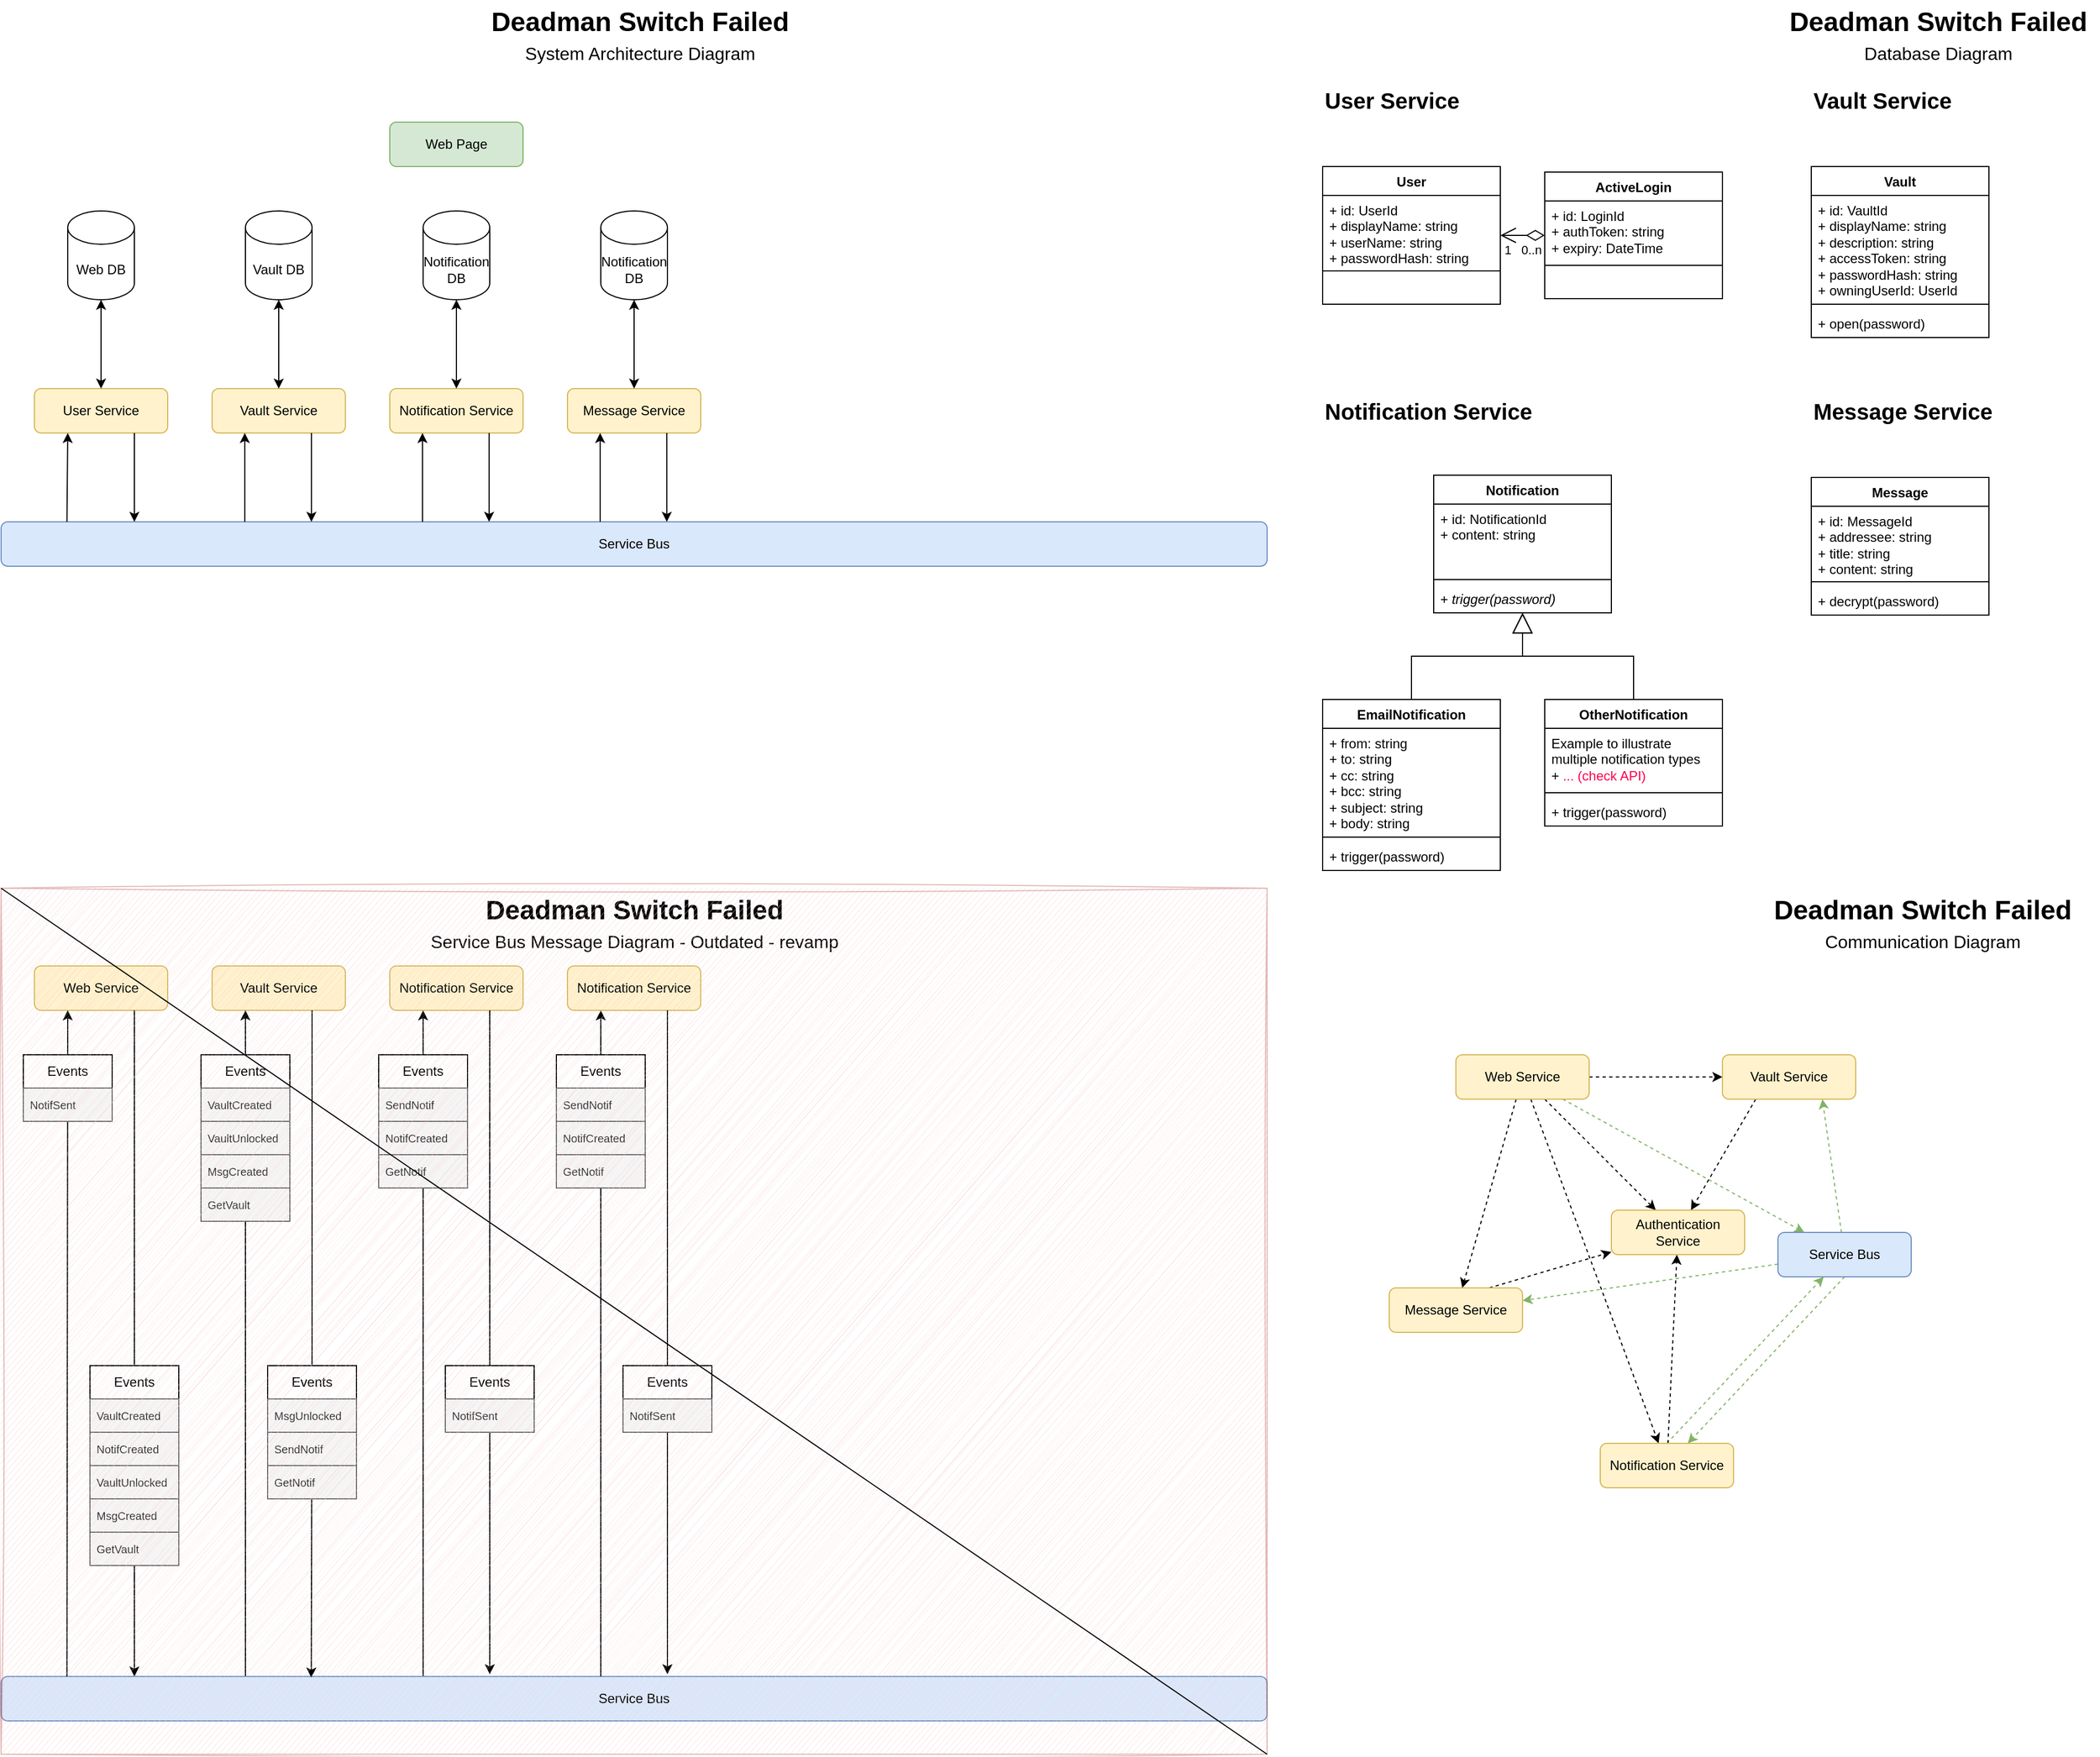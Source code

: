 <mxfile version="22.0.2" type="device">
  <diagram name="Page-1" id="2YGdl-X15_tePABY36Fy">
    <mxGraphModel dx="1728" dy="1003" grid="1" gridSize="10" guides="1" tooltips="1" connect="1" arrows="1" fold="1" page="1" pageScale="1" pageWidth="1160" pageHeight="800" math="1" shadow="0">
      <root>
        <mxCell id="0" />
        <mxCell id="1" parent="0" />
        <mxCell id="ui8sLW4CjAqMK8sw_6YP-1" value="User Service" style="rounded=1;whiteSpace=wrap;html=1;fillColor=#fff2cc;strokeColor=#d6b656;" parent="1" vertex="1">
          <mxGeometry x="40" y="360" width="120" height="40" as="geometry" />
        </mxCell>
        <mxCell id="ui8sLW4CjAqMK8sw_6YP-2" value="Vault Service" style="rounded=1;whiteSpace=wrap;html=1;fillColor=#fff2cc;strokeColor=#d6b656;" parent="1" vertex="1">
          <mxGeometry x="200" y="360" width="120" height="40" as="geometry" />
        </mxCell>
        <mxCell id="ui8sLW4CjAqMK8sw_6YP-3" value="Notification Service" style="rounded=1;whiteSpace=wrap;html=1;fillColor=#fff2cc;strokeColor=#d6b656;" parent="1" vertex="1">
          <mxGeometry x="360" y="360" width="120" height="40" as="geometry" />
        </mxCell>
        <mxCell id="ui8sLW4CjAqMK8sw_6YP-4" value="Service Bus" style="rounded=1;whiteSpace=wrap;html=1;fillColor=#dae8fc;strokeColor=#6c8ebf;" parent="1" vertex="1">
          <mxGeometry x="10" y="480" width="1140" height="40" as="geometry" />
        </mxCell>
        <mxCell id="ui8sLW4CjAqMK8sw_6YP-5" value="Web DB" style="shape=cylinder3;whiteSpace=wrap;html=1;boundedLbl=1;backgroundOutline=1;size=15;" parent="1" vertex="1">
          <mxGeometry x="70" y="200" width="60" height="80" as="geometry" />
        </mxCell>
        <mxCell id="ui8sLW4CjAqMK8sw_6YP-7" value="Vault DB" style="shape=cylinder3;whiteSpace=wrap;html=1;boundedLbl=1;backgroundOutline=1;size=15;" parent="1" vertex="1">
          <mxGeometry x="230" y="200" width="60" height="80" as="geometry" />
        </mxCell>
        <mxCell id="ui8sLW4CjAqMK8sw_6YP-8" value="Notification DB" style="shape=cylinder3;whiteSpace=wrap;html=1;boundedLbl=1;backgroundOutline=1;size=15;" parent="1" vertex="1">
          <mxGeometry x="390" y="200" width="60" height="80" as="geometry" />
        </mxCell>
        <mxCell id="ui8sLW4CjAqMK8sw_6YP-9" value="Deadman Switch Failed" style="text;html=1;align=center;verticalAlign=middle;resizable=0;points=[];autosize=1;strokeColor=none;fillColor=none;rounded=0;shadow=0;glass=0;fontSize=24;fontStyle=1" parent="1" vertex="1">
          <mxGeometry x="440" y="10" width="290" height="40" as="geometry" />
        </mxCell>
        <mxCell id="ui8sLW4CjAqMK8sw_6YP-10" value="&lt;span style=&quot;font-weight: normal;&quot;&gt;&lt;font style=&quot;font-size: 16px;&quot;&gt;System Architecture Diagram&lt;/font&gt;&lt;/span&gt;" style="text;html=1;align=center;verticalAlign=middle;resizable=0;points=[];autosize=1;strokeColor=none;fillColor=none;rounded=0;shadow=0;glass=0;fontSize=24;fontStyle=1" parent="1" vertex="1">
          <mxGeometry x="470" y="36" width="230" height="40" as="geometry" />
        </mxCell>
        <mxCell id="ui8sLW4CjAqMK8sw_6YP-13" value="" style="endArrow=classic;startArrow=classic;html=1;rounded=0;" parent="1" source="ui8sLW4CjAqMK8sw_6YP-1" target="ui8sLW4CjAqMK8sw_6YP-5" edge="1">
          <mxGeometry width="50" height="50" relative="1" as="geometry">
            <mxPoint x="70" y="340" as="sourcePoint" />
            <mxPoint x="120" y="290" as="targetPoint" />
          </mxGeometry>
        </mxCell>
        <mxCell id="ui8sLW4CjAqMK8sw_6YP-14" value="" style="endArrow=classic;startArrow=classic;html=1;rounded=0;" parent="1" source="ui8sLW4CjAqMK8sw_6YP-2" target="ui8sLW4CjAqMK8sw_6YP-7" edge="1">
          <mxGeometry width="50" height="50" relative="1" as="geometry">
            <mxPoint x="110" y="370" as="sourcePoint" />
            <mxPoint x="110" y="290" as="targetPoint" />
          </mxGeometry>
        </mxCell>
        <mxCell id="ui8sLW4CjAqMK8sw_6YP-15" value="" style="endArrow=classic;startArrow=classic;html=1;rounded=0;labelBorderColor=#FFFFFF;" parent="1" source="ui8sLW4CjAqMK8sw_6YP-3" target="ui8sLW4CjAqMK8sw_6YP-8" edge="1">
          <mxGeometry width="50" height="50" relative="1" as="geometry">
            <mxPoint x="120" y="380" as="sourcePoint" />
            <mxPoint x="120" y="300" as="targetPoint" />
          </mxGeometry>
        </mxCell>
        <mxCell id="ui8sLW4CjAqMK8sw_6YP-18" value="" style="endArrow=classic;html=1;rounded=0;entryX=0.25;entryY=1;entryDx=0;entryDy=0;exitX=0.052;exitY=0;exitDx=0;exitDy=0;exitPerimeter=0;" parent="1" source="ui8sLW4CjAqMK8sw_6YP-4" target="ui8sLW4CjAqMK8sw_6YP-1" edge="1">
          <mxGeometry width="50" height="50" relative="1" as="geometry">
            <mxPoint x="-20" y="450" as="sourcePoint" />
            <mxPoint x="30" y="400" as="targetPoint" />
          </mxGeometry>
        </mxCell>
        <mxCell id="ui8sLW4CjAqMK8sw_6YP-19" value="" style="endArrow=classic;html=1;rounded=0;exitX=0.75;exitY=1;exitDx=0;exitDy=0;" parent="1" source="ui8sLW4CjAqMK8sw_6YP-1" edge="1">
          <mxGeometry width="50" height="50" relative="1" as="geometry">
            <mxPoint x="80" y="490" as="sourcePoint" />
            <mxPoint x="130" y="480" as="targetPoint" />
          </mxGeometry>
        </mxCell>
        <mxCell id="ui8sLW4CjAqMK8sw_6YP-20" value="" style="endArrow=classic;html=1;rounded=0;entryX=0.25;entryY=1;entryDx=0;entryDy=0;exitX=0.072;exitY=0;exitDx=0;exitDy=0;exitPerimeter=0;" parent="1" edge="1">
          <mxGeometry width="50" height="50" relative="1" as="geometry">
            <mxPoint x="229.43" y="480" as="sourcePoint" />
            <mxPoint x="229.43" y="400" as="targetPoint" />
          </mxGeometry>
        </mxCell>
        <mxCell id="ui8sLW4CjAqMK8sw_6YP-21" value="" style="endArrow=classic;html=1;rounded=0;exitX=0.75;exitY=1;exitDx=0;exitDy=0;" parent="1" edge="1">
          <mxGeometry width="50" height="50" relative="1" as="geometry">
            <mxPoint x="289.43" y="400" as="sourcePoint" />
            <mxPoint x="289.43" y="480" as="targetPoint" />
          </mxGeometry>
        </mxCell>
        <mxCell id="ui8sLW4CjAqMK8sw_6YP-22" value="" style="endArrow=classic;html=1;rounded=0;entryX=0.25;entryY=1;entryDx=0;entryDy=0;exitX=0.072;exitY=0;exitDx=0;exitDy=0;exitPerimeter=0;" parent="1" edge="1">
          <mxGeometry width="50" height="50" relative="1" as="geometry">
            <mxPoint x="389.43" y="480" as="sourcePoint" />
            <mxPoint x="389.43" y="400" as="targetPoint" />
          </mxGeometry>
        </mxCell>
        <mxCell id="ui8sLW4CjAqMK8sw_6YP-23" value="" style="endArrow=classic;html=1;rounded=0;exitX=0.75;exitY=1;exitDx=0;exitDy=0;" parent="1" edge="1">
          <mxGeometry width="50" height="50" relative="1" as="geometry">
            <mxPoint x="449.43" y="400" as="sourcePoint" />
            <mxPoint x="449.43" y="480" as="targetPoint" />
          </mxGeometry>
        </mxCell>
        <mxCell id="ui8sLW4CjAqMK8sw_6YP-26" value="Deadman Switch Failed" style="text;html=1;align=center;verticalAlign=middle;resizable=0;points=[];autosize=1;strokeColor=none;fillColor=none;rounded=0;shadow=0;glass=0;fontSize=24;fontStyle=1" parent="1" vertex="1">
          <mxGeometry x="1609" y="10" width="290" height="40" as="geometry" />
        </mxCell>
        <mxCell id="ui8sLW4CjAqMK8sw_6YP-27" value="&lt;span style=&quot;font-weight: normal;&quot;&gt;&lt;font style=&quot;font-size: 16px;&quot;&gt;Database Diagram&lt;/font&gt;&lt;/span&gt;" style="text;html=1;align=center;verticalAlign=middle;resizable=0;points=[];autosize=1;strokeColor=none;fillColor=none;rounded=0;shadow=0;glass=0;fontSize=24;fontStyle=1" parent="1" vertex="1">
          <mxGeometry x="1674" y="36" width="160" height="40" as="geometry" />
        </mxCell>
        <mxCell id="Cj7RUKxoyTummyb_r4Sp-1" value="Web Page" style="rounded=1;whiteSpace=wrap;html=1;fillColor=#d5e8d4;strokeColor=#82b366;" parent="1" vertex="1">
          <mxGeometry x="360" y="120" width="120" height="40" as="geometry" />
        </mxCell>
        <mxCell id="Cj7RUKxoyTummyb_r4Sp-10" value="User Service" style="text;html=1;align=left;verticalAlign=middle;resizable=0;points=[];autosize=1;strokeColor=none;fillColor=none;rounded=0;shadow=0;glass=0;fontSize=20;fontStyle=1" parent="1" vertex="1">
          <mxGeometry x="1200" y="80" width="140" height="40" as="geometry" />
        </mxCell>
        <mxCell id="Cj7RUKxoyTummyb_r4Sp-11" value="User" style="swimlane;fontStyle=1;align=center;verticalAlign=top;childLayout=stackLayout;horizontal=1;startSize=26;horizontalStack=0;resizeParent=1;resizeParentMax=0;resizeLast=0;collapsible=1;marginBottom=0;whiteSpace=wrap;html=1;" parent="1" vertex="1">
          <mxGeometry x="1200" y="160" width="160" height="124" as="geometry" />
        </mxCell>
        <mxCell id="Cj7RUKxoyTummyb_r4Sp-12" value="+ id: UserId&lt;br&gt;+ displayName: string&lt;br&gt;+ userName: string&lt;br&gt;+ passwordHash: string" style="text;strokeColor=none;fillColor=none;align=left;verticalAlign=top;spacingLeft=4;spacingRight=4;overflow=hidden;rotatable=0;points=[[0,0.5],[1,0.5]];portConstraint=eastwest;whiteSpace=wrap;html=1;" parent="Cj7RUKxoyTummyb_r4Sp-11" vertex="1">
          <mxGeometry y="26" width="160" height="64" as="geometry" />
        </mxCell>
        <mxCell id="Cj7RUKxoyTummyb_r4Sp-13" value="" style="line;strokeWidth=1;fillColor=none;align=left;verticalAlign=middle;spacingTop=-1;spacingLeft=3;spacingRight=3;rotatable=0;labelPosition=right;points=[];portConstraint=eastwest;strokeColor=inherit;" parent="Cj7RUKxoyTummyb_r4Sp-11" vertex="1">
          <mxGeometry y="90" width="160" height="8" as="geometry" />
        </mxCell>
        <mxCell id="Cj7RUKxoyTummyb_r4Sp-14" value="&amp;nbsp;" style="text;strokeColor=none;fillColor=none;align=left;verticalAlign=top;spacingLeft=4;spacingRight=4;overflow=hidden;rotatable=0;points=[[0,0.5],[1,0.5]];portConstraint=eastwest;whiteSpace=wrap;html=1;" parent="Cj7RUKxoyTummyb_r4Sp-11" vertex="1">
          <mxGeometry y="98" width="160" height="26" as="geometry" />
        </mxCell>
        <mxCell id="TEZOHbHOSB_OMv-VC6Ly-8" value="Deadman Switch Failed" style="text;html=1;align=center;verticalAlign=middle;resizable=0;points=[];autosize=1;strokeColor=none;fillColor=none;rounded=0;shadow=0;glass=0;fontSize=24;fontStyle=1" parent="1" vertex="1">
          <mxGeometry x="435" y="810" width="290" height="40" as="geometry" />
        </mxCell>
        <mxCell id="TEZOHbHOSB_OMv-VC6Ly-9" value="&lt;span style=&quot;font-weight: normal;&quot;&gt;&lt;font style=&quot;font-size: 16px;&quot;&gt;Service Bus Message Diagram - Outdated - revamp&lt;br&gt;&lt;/font&gt;&lt;/span&gt;" style="text;html=1;align=center;verticalAlign=middle;resizable=0;points=[];autosize=1;strokeColor=none;fillColor=none;rounded=0;shadow=0;glass=0;fontSize=24;fontStyle=1" parent="1" vertex="1">
          <mxGeometry x="385" y="836" width="390" height="40" as="geometry" />
        </mxCell>
        <mxCell id="TEZOHbHOSB_OMv-VC6Ly-33" value="Web Service" style="rounded=1;whiteSpace=wrap;html=1;fillColor=#fff2cc;strokeColor=#d6b656;" parent="1" vertex="1">
          <mxGeometry x="40" y="880" width="120" height="40" as="geometry" />
        </mxCell>
        <mxCell id="TEZOHbHOSB_OMv-VC6Ly-34" value="Vault Service" style="rounded=1;whiteSpace=wrap;html=1;fillColor=#fff2cc;strokeColor=#d6b656;" parent="1" vertex="1">
          <mxGeometry x="200" y="880" width="120" height="40" as="geometry" />
        </mxCell>
        <mxCell id="TEZOHbHOSB_OMv-VC6Ly-35" value="Notification Service" style="rounded=1;whiteSpace=wrap;html=1;fillColor=#fff2cc;strokeColor=#d6b656;" parent="1" vertex="1">
          <mxGeometry x="360" y="880" width="120" height="40" as="geometry" />
        </mxCell>
        <mxCell id="TEZOHbHOSB_OMv-VC6Ly-44" style="edgeStyle=orthogonalEdgeStyle;rounded=0;orthogonalLoop=1;jettySize=auto;html=1;entryX=0.25;entryY=1;entryDx=0;entryDy=0;" parent="1" source="TEZOHbHOSB_OMv-VC6Ly-36" target="TEZOHbHOSB_OMv-VC6Ly-34" edge="1">
          <mxGeometry relative="1" as="geometry">
            <Array as="points">
              <mxPoint x="230" y="1410" />
              <mxPoint x="230" y="1410" />
            </Array>
          </mxGeometry>
        </mxCell>
        <mxCell id="TEZOHbHOSB_OMv-VC6Ly-45" style="edgeStyle=orthogonalEdgeStyle;rounded=0;orthogonalLoop=1;jettySize=auto;html=1;entryX=0.25;entryY=1;entryDx=0;entryDy=0;" parent="1" source="TEZOHbHOSB_OMv-VC6Ly-36" target="TEZOHbHOSB_OMv-VC6Ly-35" edge="1">
          <mxGeometry relative="1" as="geometry">
            <Array as="points">
              <mxPoint x="390" y="1380" />
              <mxPoint x="390" y="1380" />
            </Array>
          </mxGeometry>
        </mxCell>
        <mxCell id="TEZOHbHOSB_OMv-VC6Ly-36" value="Service Bus" style="rounded=1;whiteSpace=wrap;html=1;fillColor=#dae8fc;strokeColor=#6c8ebf;" parent="1" vertex="1">
          <mxGeometry x="10" y="1520" width="1140" height="40" as="geometry" />
        </mxCell>
        <mxCell id="TEZOHbHOSB_OMv-VC6Ly-37" value="" style="endArrow=classic;html=1;rounded=0;entryX=0.25;entryY=1;entryDx=0;entryDy=0;exitX=0.052;exitY=0;exitDx=0;exitDy=0;exitPerimeter=0;" parent="1" source="TEZOHbHOSB_OMv-VC6Ly-36" target="TEZOHbHOSB_OMv-VC6Ly-33" edge="1">
          <mxGeometry width="50" height="50" relative="1" as="geometry">
            <mxPoint x="-20" y="1490" as="sourcePoint" />
            <mxPoint x="30" y="1440" as="targetPoint" />
          </mxGeometry>
        </mxCell>
        <mxCell id="TEZOHbHOSB_OMv-VC6Ly-38" value="" style="endArrow=classic;html=1;rounded=0;exitX=0.75;exitY=1;exitDx=0;exitDy=0;" parent="1" source="TEZOHbHOSB_OMv-VC6Ly-33" edge="1">
          <mxGeometry width="50" height="50" relative="1" as="geometry">
            <mxPoint x="80" y="1530" as="sourcePoint" />
            <mxPoint x="130" y="1520" as="targetPoint" />
          </mxGeometry>
        </mxCell>
        <mxCell id="TEZOHbHOSB_OMv-VC6Ly-43" style="edgeStyle=orthogonalEdgeStyle;rounded=0;orthogonalLoop=1;jettySize=auto;html=1;exitX=0.75;exitY=1;exitDx=0;exitDy=0;entryX=0.245;entryY=0.025;entryDx=0;entryDy=0;entryPerimeter=0;" parent="1" source="TEZOHbHOSB_OMv-VC6Ly-34" target="TEZOHbHOSB_OMv-VC6Ly-36" edge="1">
          <mxGeometry relative="1" as="geometry" />
        </mxCell>
        <mxCell id="TEZOHbHOSB_OMv-VC6Ly-46" style="edgeStyle=orthogonalEdgeStyle;rounded=0;orthogonalLoop=1;jettySize=auto;html=1;exitX=0.75;exitY=1;exitDx=0;exitDy=0;entryX=0.386;entryY=-0.05;entryDx=0;entryDy=0;entryPerimeter=0;" parent="1" source="TEZOHbHOSB_OMv-VC6Ly-35" target="TEZOHbHOSB_OMv-VC6Ly-36" edge="1">
          <mxGeometry relative="1" as="geometry" />
        </mxCell>
        <mxCell id="TEZOHbHOSB_OMv-VC6Ly-47" value="Events" style="swimlane;fontStyle=0;childLayout=stackLayout;horizontal=1;startSize=30;horizontalStack=0;resizeParent=1;resizeParentMax=0;resizeLast=0;collapsible=1;marginBottom=0;whiteSpace=wrap;html=1;fillColor=#FFFFFF;" parent="1" vertex="1">
          <mxGeometry x="30" y="960" width="80" height="60" as="geometry" />
        </mxCell>
        <mxCell id="TEZOHbHOSB_OMv-VC6Ly-48" value="NotifSent" style="text;strokeColor=#666666;fillColor=#f5f5f5;align=left;verticalAlign=middle;spacingLeft=4;spacingRight=4;overflow=hidden;points=[[0,0.5],[1,0.5]];portConstraint=eastwest;rotatable=0;whiteSpace=wrap;html=1;fontColor=#333333;fontSize=10;" parent="TEZOHbHOSB_OMv-VC6Ly-47" vertex="1">
          <mxGeometry y="30" width="80" height="30" as="geometry" />
        </mxCell>
        <mxCell id="TEZOHbHOSB_OMv-VC6Ly-55" value="Events" style="swimlane;fontStyle=0;childLayout=stackLayout;horizontal=1;startSize=30;horizontalStack=0;resizeParent=1;resizeParentMax=0;resizeLast=0;collapsible=1;marginBottom=0;whiteSpace=wrap;html=1;fillColor=#FFFFFF;" parent="1" vertex="1">
          <mxGeometry x="90" y="1240" width="80" height="180" as="geometry" />
        </mxCell>
        <mxCell id="TEZOHbHOSB_OMv-VC6Ly-56" value="VaultCreated" style="text;strokeColor=#666666;fillColor=#f5f5f5;align=left;verticalAlign=middle;spacingLeft=4;spacingRight=4;overflow=hidden;points=[[0,0.5],[1,0.5]];portConstraint=eastwest;rotatable=0;whiteSpace=wrap;html=1;fontColor=#333333;fontSize=10;" parent="TEZOHbHOSB_OMv-VC6Ly-55" vertex="1">
          <mxGeometry y="30" width="80" height="30" as="geometry" />
        </mxCell>
        <mxCell id="TEZOHbHOSB_OMv-VC6Ly-57" value="NotifCreated" style="text;strokeColor=#666666;fillColor=#f5f5f5;align=left;verticalAlign=middle;spacingLeft=4;spacingRight=4;overflow=hidden;points=[[0,0.5],[1,0.5]];portConstraint=eastwest;rotatable=0;whiteSpace=wrap;html=1;fontColor=#333333;fontSize=10;" parent="TEZOHbHOSB_OMv-VC6Ly-55" vertex="1">
          <mxGeometry y="60" width="80" height="30" as="geometry" />
        </mxCell>
        <mxCell id="TEZOHbHOSB_OMv-VC6Ly-58" value="VaultUnlocked" style="text;strokeColor=#666666;fillColor=#f5f5f5;align=left;verticalAlign=middle;spacingLeft=4;spacingRight=4;overflow=hidden;points=[[0,0.5],[1,0.5]];portConstraint=eastwest;rotatable=0;whiteSpace=wrap;html=1;fontColor=#333333;fontSize=10;" parent="TEZOHbHOSB_OMv-VC6Ly-55" vertex="1">
          <mxGeometry y="90" width="80" height="30" as="geometry" />
        </mxCell>
        <mxCell id="TEZOHbHOSB_OMv-VC6Ly-60" value="MsgCreated" style="text;strokeColor=#666666;fillColor=#f5f5f5;align=left;verticalAlign=middle;spacingLeft=4;spacingRight=4;overflow=hidden;points=[[0,0.5],[1,0.5]];portConstraint=eastwest;rotatable=0;whiteSpace=wrap;html=1;fontColor=#333333;fontSize=10;" parent="TEZOHbHOSB_OMv-VC6Ly-55" vertex="1">
          <mxGeometry y="120" width="80" height="30" as="geometry" />
        </mxCell>
        <mxCell id="TEZOHbHOSB_OMv-VC6Ly-78" value="GetVault" style="text;strokeColor=#666666;fillColor=#f5f5f5;align=left;verticalAlign=middle;spacingLeft=4;spacingRight=4;overflow=hidden;points=[[0,0.5],[1,0.5]];portConstraint=eastwest;rotatable=0;whiteSpace=wrap;html=1;fontColor=#333333;fontSize=10;" parent="TEZOHbHOSB_OMv-VC6Ly-55" vertex="1">
          <mxGeometry y="150" width="80" height="30" as="geometry" />
        </mxCell>
        <mxCell id="TEZOHbHOSB_OMv-VC6Ly-61" value="Events" style="swimlane;fontStyle=0;childLayout=stackLayout;horizontal=1;startSize=30;horizontalStack=0;resizeParent=1;resizeParentMax=0;resizeLast=0;collapsible=1;marginBottom=0;whiteSpace=wrap;html=1;fillColor=#FFFFFF;" parent="1" vertex="1">
          <mxGeometry x="190" y="960" width="80" height="150" as="geometry" />
        </mxCell>
        <mxCell id="TEZOHbHOSB_OMv-VC6Ly-62" value="VaultCreated" style="text;strokeColor=#666666;fillColor=#f5f5f5;align=left;verticalAlign=middle;spacingLeft=4;spacingRight=4;overflow=hidden;points=[[0,0.5],[1,0.5]];portConstraint=eastwest;rotatable=0;whiteSpace=wrap;html=1;fontColor=#333333;fontSize=10;" parent="TEZOHbHOSB_OMv-VC6Ly-61" vertex="1">
          <mxGeometry y="30" width="80" height="30" as="geometry" />
        </mxCell>
        <mxCell id="TEZOHbHOSB_OMv-VC6Ly-68" value="VaultUnlocked" style="text;strokeColor=#666666;fillColor=#f5f5f5;align=left;verticalAlign=middle;spacingLeft=4;spacingRight=4;overflow=hidden;points=[[0,0.5],[1,0.5]];portConstraint=eastwest;rotatable=0;whiteSpace=wrap;html=1;fontColor=#333333;fontSize=10;" parent="TEZOHbHOSB_OMv-VC6Ly-61" vertex="1">
          <mxGeometry y="60" width="80" height="30" as="geometry" />
        </mxCell>
        <mxCell id="TEZOHbHOSB_OMv-VC6Ly-69" value="MsgCreated" style="text;strokeColor=#666666;fillColor=#f5f5f5;align=left;verticalAlign=middle;spacingLeft=4;spacingRight=4;overflow=hidden;points=[[0,0.5],[1,0.5]];portConstraint=eastwest;rotatable=0;whiteSpace=wrap;html=1;fontColor=#333333;fontSize=10;" parent="TEZOHbHOSB_OMv-VC6Ly-61" vertex="1">
          <mxGeometry y="90" width="80" height="30" as="geometry" />
        </mxCell>
        <mxCell id="TEZOHbHOSB_OMv-VC6Ly-79" value="GetVault" style="text;strokeColor=#666666;fillColor=#f5f5f5;align=left;verticalAlign=middle;spacingLeft=4;spacingRight=4;overflow=hidden;points=[[0,0.5],[1,0.5]];portConstraint=eastwest;rotatable=0;whiteSpace=wrap;html=1;fontColor=#333333;fontSize=10;" parent="TEZOHbHOSB_OMv-VC6Ly-61" vertex="1">
          <mxGeometry y="120" width="80" height="30" as="geometry" />
        </mxCell>
        <mxCell id="TEZOHbHOSB_OMv-VC6Ly-63" value="Events" style="swimlane;fontStyle=0;childLayout=stackLayout;horizontal=1;startSize=30;horizontalStack=0;resizeParent=1;resizeParentMax=0;resizeLast=0;collapsible=1;marginBottom=0;whiteSpace=wrap;html=1;fillColor=#FFFFFF;" parent="1" vertex="1">
          <mxGeometry x="250" y="1240" width="80" height="120" as="geometry" />
        </mxCell>
        <mxCell id="TEZOHbHOSB_OMv-VC6Ly-67" value="MsgUnlocked" style="text;strokeColor=#666666;fillColor=#f5f5f5;align=left;verticalAlign=middle;spacingLeft=4;spacingRight=4;overflow=hidden;points=[[0,0.5],[1,0.5]];portConstraint=eastwest;rotatable=0;whiteSpace=wrap;html=1;fontColor=#333333;fontSize=10;" parent="TEZOHbHOSB_OMv-VC6Ly-63" vertex="1">
          <mxGeometry y="30" width="80" height="30" as="geometry" />
        </mxCell>
        <mxCell id="TEZOHbHOSB_OMv-VC6Ly-70" value="SendNotif" style="text;strokeColor=#666666;fillColor=#f5f5f5;align=left;verticalAlign=middle;spacingLeft=4;spacingRight=4;overflow=hidden;points=[[0,0.5],[1,0.5]];portConstraint=eastwest;rotatable=0;whiteSpace=wrap;html=1;fontColor=#333333;fontSize=10;" parent="TEZOHbHOSB_OMv-VC6Ly-63" vertex="1">
          <mxGeometry y="60" width="80" height="30" as="geometry" />
        </mxCell>
        <mxCell id="TEZOHbHOSB_OMv-VC6Ly-80" value="GetNotif" style="text;strokeColor=#666666;fillColor=#f5f5f5;align=left;verticalAlign=middle;spacingLeft=4;spacingRight=4;overflow=hidden;points=[[0,0.5],[1,0.5]];portConstraint=eastwest;rotatable=0;whiteSpace=wrap;html=1;fontColor=#333333;fontSize=10;" parent="TEZOHbHOSB_OMv-VC6Ly-63" vertex="1">
          <mxGeometry y="90" width="80" height="30" as="geometry" />
        </mxCell>
        <mxCell id="TEZOHbHOSB_OMv-VC6Ly-71" value="Events" style="swimlane;fontStyle=0;childLayout=stackLayout;horizontal=1;startSize=30;horizontalStack=0;resizeParent=1;resizeParentMax=0;resizeLast=0;collapsible=1;marginBottom=0;whiteSpace=wrap;html=1;fillColor=#FFFFFF;" parent="1" vertex="1">
          <mxGeometry x="350" y="960" width="80" height="120" as="geometry" />
        </mxCell>
        <mxCell id="TEZOHbHOSB_OMv-VC6Ly-72" value="SendNotif" style="text;strokeColor=#666666;fillColor=#f5f5f5;align=left;verticalAlign=middle;spacingLeft=4;spacingRight=4;overflow=hidden;points=[[0,0.5],[1,0.5]];portConstraint=eastwest;rotatable=0;whiteSpace=wrap;html=1;fontColor=#333333;fontSize=10;" parent="TEZOHbHOSB_OMv-VC6Ly-71" vertex="1">
          <mxGeometry y="30" width="80" height="30" as="geometry" />
        </mxCell>
        <mxCell id="TEZOHbHOSB_OMv-VC6Ly-74" value="NotifCreated" style="text;strokeColor=#666666;fillColor=#f5f5f5;align=left;verticalAlign=middle;spacingLeft=4;spacingRight=4;overflow=hidden;points=[[0,0.5],[1,0.5]];portConstraint=eastwest;rotatable=0;whiteSpace=wrap;html=1;fontColor=#333333;fontSize=10;" parent="TEZOHbHOSB_OMv-VC6Ly-71" vertex="1">
          <mxGeometry y="60" width="80" height="30" as="geometry" />
        </mxCell>
        <mxCell id="TEZOHbHOSB_OMv-VC6Ly-81" value="GetNotif" style="text;strokeColor=#666666;fillColor=#f5f5f5;align=left;verticalAlign=middle;spacingLeft=4;spacingRight=4;overflow=hidden;points=[[0,0.5],[1,0.5]];portConstraint=eastwest;rotatable=0;whiteSpace=wrap;html=1;fontColor=#333333;fontSize=10;" parent="TEZOHbHOSB_OMv-VC6Ly-71" vertex="1">
          <mxGeometry y="90" width="80" height="30" as="geometry" />
        </mxCell>
        <mxCell id="TEZOHbHOSB_OMv-VC6Ly-75" value="Events" style="swimlane;fontStyle=0;childLayout=stackLayout;horizontal=1;startSize=30;horizontalStack=0;resizeParent=1;resizeParentMax=0;resizeLast=0;collapsible=1;marginBottom=0;whiteSpace=wrap;html=1;fillColor=#FFFFFF;" parent="1" vertex="1">
          <mxGeometry x="410" y="1240" width="80" height="60" as="geometry" />
        </mxCell>
        <mxCell id="TEZOHbHOSB_OMv-VC6Ly-76" value="NotifSent" style="text;strokeColor=#666666;fillColor=#f5f5f5;align=left;verticalAlign=middle;spacingLeft=4;spacingRight=4;overflow=hidden;points=[[0,0.5],[1,0.5]];portConstraint=eastwest;rotatable=0;whiteSpace=wrap;html=1;fontColor=#333333;fontSize=10;" parent="TEZOHbHOSB_OMv-VC6Ly-75" vertex="1">
          <mxGeometry y="30" width="80" height="30" as="geometry" />
        </mxCell>
        <mxCell id="TEZOHbHOSB_OMv-VC6Ly-82" value="ActiveLogin" style="swimlane;fontStyle=1;align=center;verticalAlign=top;childLayout=stackLayout;horizontal=1;startSize=26;horizontalStack=0;resizeParent=1;resizeParentMax=0;resizeLast=0;collapsible=1;marginBottom=0;whiteSpace=wrap;html=1;" parent="1" vertex="1">
          <mxGeometry x="1400" y="165" width="160" height="114" as="geometry" />
        </mxCell>
        <mxCell id="TEZOHbHOSB_OMv-VC6Ly-83" value="+ id: LoginId&lt;br&gt;+ authToken: string&lt;br&gt;+ expiry: DateTime" style="text;strokeColor=none;fillColor=none;align=left;verticalAlign=top;spacingLeft=4;spacingRight=4;overflow=hidden;rotatable=0;points=[[0,0.5],[1,0.5]];portConstraint=eastwest;whiteSpace=wrap;html=1;" parent="TEZOHbHOSB_OMv-VC6Ly-82" vertex="1">
          <mxGeometry y="26" width="160" height="54" as="geometry" />
        </mxCell>
        <mxCell id="TEZOHbHOSB_OMv-VC6Ly-84" value="" style="line;strokeWidth=1;fillColor=none;align=left;verticalAlign=middle;spacingTop=-1;spacingLeft=3;spacingRight=3;rotatable=0;labelPosition=right;points=[];portConstraint=eastwest;strokeColor=inherit;" parent="TEZOHbHOSB_OMv-VC6Ly-82" vertex="1">
          <mxGeometry y="80" width="160" height="8" as="geometry" />
        </mxCell>
        <mxCell id="TEZOHbHOSB_OMv-VC6Ly-85" value="&amp;nbsp;" style="text;strokeColor=none;fillColor=none;align=left;verticalAlign=top;spacingLeft=4;spacingRight=4;overflow=hidden;rotatable=0;points=[[0,0.5],[1,0.5]];portConstraint=eastwest;whiteSpace=wrap;html=1;" parent="TEZOHbHOSB_OMv-VC6Ly-82" vertex="1">
          <mxGeometry y="88" width="160" height="26" as="geometry" />
        </mxCell>
        <mxCell id="J-m82WhB2n0BHHzkugot-9" value="" style="endArrow=open;html=1;endSize=12;startArrow=diamondThin;startSize=14;startFill=0;edgeStyle=orthogonalEdgeStyle;rounded=0;" parent="1" source="TEZOHbHOSB_OMv-VC6Ly-82" target="Cj7RUKxoyTummyb_r4Sp-11" edge="1">
          <mxGeometry relative="1" as="geometry">
            <mxPoint x="1260" y="350" as="sourcePoint" />
            <mxPoint x="1420" y="350" as="targetPoint" />
          </mxGeometry>
        </mxCell>
        <mxCell id="J-m82WhB2n0BHHzkugot-10" value="0..n" style="edgeLabel;resizable=0;html=1;align=left;verticalAlign=top;" parent="J-m82WhB2n0BHHzkugot-9" connectable="0" vertex="1">
          <mxGeometry x="-1" relative="1" as="geometry">
            <mxPoint x="-23" as="offset" />
          </mxGeometry>
        </mxCell>
        <mxCell id="J-m82WhB2n0BHHzkugot-11" value="1" style="edgeLabel;resizable=0;html=1;align=right;verticalAlign=top;" parent="J-m82WhB2n0BHHzkugot-9" connectable="0" vertex="1">
          <mxGeometry x="1" relative="1" as="geometry">
            <mxPoint x="10" as="offset" />
          </mxGeometry>
        </mxCell>
        <mxCell id="J-m82WhB2n0BHHzkugot-24" value="Vault Service" style="text;html=1;align=left;verticalAlign=middle;resizable=0;points=[];autosize=1;strokeColor=none;fillColor=none;rounded=0;shadow=0;glass=0;fontSize=20;fontStyle=1" parent="1" vertex="1">
          <mxGeometry x="1640" y="80" width="150" height="40" as="geometry" />
        </mxCell>
        <mxCell id="J-m82WhB2n0BHHzkugot-25" value="Vault" style="swimlane;fontStyle=1;align=center;verticalAlign=top;childLayout=stackLayout;horizontal=1;startSize=26;horizontalStack=0;resizeParent=1;resizeParentMax=0;resizeLast=0;collapsible=1;marginBottom=0;whiteSpace=wrap;html=1;" parent="1" vertex="1">
          <mxGeometry x="1640" y="160" width="160" height="154" as="geometry" />
        </mxCell>
        <mxCell id="J-m82WhB2n0BHHzkugot-26" value="+ id: VaultId&lt;br&gt;+ displayName: string&lt;br&gt;+ description: string&lt;br&gt;+ accessToken: string&lt;br&gt;+ passwordHash: string&lt;br&gt;+ owningUserId: UserId" style="text;strokeColor=none;fillColor=none;align=left;verticalAlign=top;spacingLeft=4;spacingRight=4;overflow=hidden;rotatable=0;points=[[0,0.5],[1,0.5]];portConstraint=eastwest;whiteSpace=wrap;html=1;" parent="J-m82WhB2n0BHHzkugot-25" vertex="1">
          <mxGeometry y="26" width="160" height="94" as="geometry" />
        </mxCell>
        <mxCell id="J-m82WhB2n0BHHzkugot-27" value="" style="line;strokeWidth=1;fillColor=none;align=left;verticalAlign=middle;spacingTop=-1;spacingLeft=3;spacingRight=3;rotatable=0;labelPosition=right;points=[];portConstraint=eastwest;strokeColor=inherit;" parent="J-m82WhB2n0BHHzkugot-25" vertex="1">
          <mxGeometry y="120" width="160" height="8" as="geometry" />
        </mxCell>
        <mxCell id="J-m82WhB2n0BHHzkugot-28" value="+ open(password)" style="text;strokeColor=none;fillColor=none;align=left;verticalAlign=top;spacingLeft=4;spacingRight=4;overflow=hidden;rotatable=0;points=[[0,0.5],[1,0.5]];portConstraint=eastwest;whiteSpace=wrap;html=1;" parent="J-m82WhB2n0BHHzkugot-25" vertex="1">
          <mxGeometry y="128" width="160" height="26" as="geometry" />
        </mxCell>
        <mxCell id="J-m82WhB2n0BHHzkugot-48" value="Notification Service" style="text;html=1;align=left;verticalAlign=middle;resizable=0;points=[];autosize=1;strokeColor=none;fillColor=none;rounded=0;shadow=0;glass=0;fontSize=20;fontStyle=1" parent="1" vertex="1">
          <mxGeometry x="1200" y="360" width="210" height="40" as="geometry" />
        </mxCell>
        <mxCell id="J-m82WhB2n0BHHzkugot-49" value="Notification" style="swimlane;fontStyle=1;align=center;verticalAlign=top;childLayout=stackLayout;horizontal=1;startSize=26;horizontalStack=0;resizeParent=1;resizeParentMax=0;resizeLast=0;collapsible=1;marginBottom=0;whiteSpace=wrap;html=1;" parent="1" vertex="1">
          <mxGeometry x="1300" y="438" width="160" height="124" as="geometry" />
        </mxCell>
        <mxCell id="J-m82WhB2n0BHHzkugot-50" value="+ id: NotificationId&lt;br&gt;+ content: string" style="text;strokeColor=none;fillColor=none;align=left;verticalAlign=top;spacingLeft=4;spacingRight=4;overflow=hidden;rotatable=0;points=[[0,0.5],[1,0.5]];portConstraint=eastwest;whiteSpace=wrap;html=1;" parent="J-m82WhB2n0BHHzkugot-49" vertex="1">
          <mxGeometry y="26" width="160" height="64" as="geometry" />
        </mxCell>
        <mxCell id="J-m82WhB2n0BHHzkugot-51" value="" style="line;strokeWidth=1;fillColor=none;align=left;verticalAlign=middle;spacingTop=-1;spacingLeft=3;spacingRight=3;rotatable=0;labelPosition=right;points=[];portConstraint=eastwest;strokeColor=inherit;" parent="J-m82WhB2n0BHHzkugot-49" vertex="1">
          <mxGeometry y="90" width="160" height="8" as="geometry" />
        </mxCell>
        <mxCell id="J-m82WhB2n0BHHzkugot-52" value="+ &lt;i&gt;trigger(password)&lt;/i&gt;" style="text;strokeColor=none;fillColor=none;align=left;verticalAlign=top;spacingLeft=4;spacingRight=4;overflow=hidden;rotatable=0;points=[[0,0.5],[1,0.5]];portConstraint=eastwest;whiteSpace=wrap;html=1;" parent="J-m82WhB2n0BHHzkugot-49" vertex="1">
          <mxGeometry y="98" width="160" height="26" as="geometry" />
        </mxCell>
        <mxCell id="J-m82WhB2n0BHHzkugot-53" value="EmailNotification" style="swimlane;fontStyle=1;align=center;verticalAlign=top;childLayout=stackLayout;horizontal=1;startSize=26;horizontalStack=0;resizeParent=1;resizeParentMax=0;resizeLast=0;collapsible=1;marginBottom=0;whiteSpace=wrap;html=1;" parent="1" vertex="1">
          <mxGeometry x="1200" y="640" width="160" height="154" as="geometry" />
        </mxCell>
        <mxCell id="J-m82WhB2n0BHHzkugot-54" value="+ from: string&lt;br&gt;+ to: string&lt;br&gt;+ cc: string&lt;br&gt;+ bcc: string&lt;br&gt;+ subject: string&lt;br&gt;+ body: string" style="text;strokeColor=none;fillColor=none;align=left;verticalAlign=top;spacingLeft=4;spacingRight=4;overflow=hidden;rotatable=0;points=[[0,0.5],[1,0.5]];portConstraint=eastwest;whiteSpace=wrap;html=1;" parent="J-m82WhB2n0BHHzkugot-53" vertex="1">
          <mxGeometry y="26" width="160" height="94" as="geometry" />
        </mxCell>
        <mxCell id="J-m82WhB2n0BHHzkugot-55" value="" style="line;strokeWidth=1;fillColor=none;align=left;verticalAlign=middle;spacingTop=-1;spacingLeft=3;spacingRight=3;rotatable=0;labelPosition=right;points=[];portConstraint=eastwest;strokeColor=inherit;" parent="J-m82WhB2n0BHHzkugot-53" vertex="1">
          <mxGeometry y="120" width="160" height="8" as="geometry" />
        </mxCell>
        <mxCell id="J-m82WhB2n0BHHzkugot-56" value="+ trigger(password)" style="text;strokeColor=none;fillColor=none;align=left;verticalAlign=top;spacingLeft=4;spacingRight=4;overflow=hidden;rotatable=0;points=[[0,0.5],[1,0.5]];portConstraint=eastwest;whiteSpace=wrap;html=1;" parent="J-m82WhB2n0BHHzkugot-53" vertex="1">
          <mxGeometry y="128" width="160" height="26" as="geometry" />
        </mxCell>
        <mxCell id="0NSvSiKZl9066EMI3w9B-1" value="" style="endArrow=block;endSize=16;endFill=0;html=1;rounded=0;edgeStyle=orthogonalEdgeStyle;" parent="1" source="J-m82WhB2n0BHHzkugot-53" target="J-m82WhB2n0BHHzkugot-49" edge="1">
          <mxGeometry width="160" relative="1" as="geometry">
            <mxPoint x="1310" y="610" as="sourcePoint" />
            <mxPoint x="1470" y="610" as="targetPoint" />
          </mxGeometry>
        </mxCell>
        <mxCell id="0NSvSiKZl9066EMI3w9B-2" value="OtherNotification" style="swimlane;fontStyle=1;align=center;verticalAlign=top;childLayout=stackLayout;horizontal=1;startSize=26;horizontalStack=0;resizeParent=1;resizeParentMax=0;resizeLast=0;collapsible=1;marginBottom=0;whiteSpace=wrap;html=1;" parent="1" vertex="1">
          <mxGeometry x="1400" y="640" width="160" height="114" as="geometry" />
        </mxCell>
        <mxCell id="0NSvSiKZl9066EMI3w9B-3" value="Example to illustrate multiple notification types&lt;br&gt;+ &lt;font color=&quot;#ff0050&quot;&gt;... (check API)&lt;/font&gt;" style="text;strokeColor=none;fillColor=none;align=left;verticalAlign=top;spacingLeft=4;spacingRight=4;overflow=hidden;rotatable=0;points=[[0,0.5],[1,0.5]];portConstraint=eastwest;whiteSpace=wrap;html=1;" parent="0NSvSiKZl9066EMI3w9B-2" vertex="1">
          <mxGeometry y="26" width="160" height="54" as="geometry" />
        </mxCell>
        <mxCell id="0NSvSiKZl9066EMI3w9B-4" value="" style="line;strokeWidth=1;fillColor=none;align=left;verticalAlign=middle;spacingTop=-1;spacingLeft=3;spacingRight=3;rotatable=0;labelPosition=right;points=[];portConstraint=eastwest;strokeColor=inherit;" parent="0NSvSiKZl9066EMI3w9B-2" vertex="1">
          <mxGeometry y="80" width="160" height="8" as="geometry" />
        </mxCell>
        <mxCell id="0NSvSiKZl9066EMI3w9B-5" value="+ trigger(password)" style="text;strokeColor=none;fillColor=none;align=left;verticalAlign=top;spacingLeft=4;spacingRight=4;overflow=hidden;rotatable=0;points=[[0,0.5],[1,0.5]];portConstraint=eastwest;whiteSpace=wrap;html=1;" parent="0NSvSiKZl9066EMI3w9B-2" vertex="1">
          <mxGeometry y="88" width="160" height="26" as="geometry" />
        </mxCell>
        <mxCell id="0NSvSiKZl9066EMI3w9B-6" value="" style="endArrow=block;endSize=16;endFill=0;html=1;rounded=0;edgeStyle=orthogonalEdgeStyle;" parent="1" source="0NSvSiKZl9066EMI3w9B-2" target="J-m82WhB2n0BHHzkugot-49" edge="1">
          <mxGeometry width="160" relative="1" as="geometry">
            <mxPoint x="1270" y="650" as="sourcePoint" />
            <mxPoint x="1390" y="572" as="targetPoint" />
          </mxGeometry>
        </mxCell>
        <mxCell id="vQ2-8YrHYZbSzlKzXcPj-1" value="Deadman Switch Failed" style="text;html=1;align=center;verticalAlign=middle;resizable=0;points=[];autosize=1;strokeColor=none;fillColor=none;rounded=0;shadow=0;glass=0;fontSize=24;fontStyle=1" vertex="1" parent="1">
          <mxGeometry x="1595" y="810" width="290" height="40" as="geometry" />
        </mxCell>
        <mxCell id="vQ2-8YrHYZbSzlKzXcPj-2" value="&lt;span style=&quot;font-weight: normal;&quot;&gt;&lt;font style=&quot;font-size: 16px;&quot;&gt;Communication Diagram&lt;br&gt;&lt;/font&gt;&lt;/span&gt;" style="text;html=1;align=center;verticalAlign=middle;resizable=0;points=[];autosize=1;strokeColor=none;fillColor=none;rounded=0;shadow=0;glass=0;fontSize=24;fontStyle=1" vertex="1" parent="1">
          <mxGeometry x="1640" y="836" width="200" height="40" as="geometry" />
        </mxCell>
        <mxCell id="vQ2-8YrHYZbSzlKzXcPj-38" style="edgeStyle=none;shape=connector;rounded=0;orthogonalLoop=1;jettySize=auto;html=1;dashed=1;labelBackgroundColor=default;strokeColor=default;align=center;verticalAlign=middle;fontFamily=Helvetica;fontSize=11;fontColor=default;endArrow=classic;" edge="1" parent="1" source="vQ2-8YrHYZbSzlKzXcPj-3" target="vQ2-8YrHYZbSzlKzXcPj-4">
          <mxGeometry relative="1" as="geometry" />
        </mxCell>
        <mxCell id="vQ2-8YrHYZbSzlKzXcPj-39" style="edgeStyle=none;shape=connector;rounded=0;orthogonalLoop=1;jettySize=auto;html=1;dashed=1;labelBackgroundColor=default;strokeColor=default;align=center;verticalAlign=middle;fontFamily=Helvetica;fontSize=11;fontColor=default;endArrow=classic;" edge="1" parent="1" source="vQ2-8YrHYZbSzlKzXcPj-3" target="vQ2-8YrHYZbSzlKzXcPj-36">
          <mxGeometry relative="1" as="geometry" />
        </mxCell>
        <mxCell id="vQ2-8YrHYZbSzlKzXcPj-40" style="edgeStyle=none;shape=connector;rounded=0;orthogonalLoop=1;jettySize=auto;html=1;dashed=1;labelBackgroundColor=default;strokeColor=default;align=center;verticalAlign=middle;fontFamily=Helvetica;fontSize=11;fontColor=default;endArrow=classic;" edge="1" parent="1" source="vQ2-8YrHYZbSzlKzXcPj-3" target="vQ2-8YrHYZbSzlKzXcPj-5">
          <mxGeometry relative="1" as="geometry" />
        </mxCell>
        <mxCell id="vQ2-8YrHYZbSzlKzXcPj-42" style="edgeStyle=none;shape=connector;rounded=0;orthogonalLoop=1;jettySize=auto;html=1;dashed=1;labelBackgroundColor=default;strokeColor=#82b366;align=center;verticalAlign=middle;fontFamily=Helvetica;fontSize=11;fontColor=default;endArrow=classic;fillColor=#d5e8d4;" edge="1" parent="1" source="vQ2-8YrHYZbSzlKzXcPj-3" target="vQ2-8YrHYZbSzlKzXcPj-8">
          <mxGeometry relative="1" as="geometry" />
        </mxCell>
        <mxCell id="vQ2-8YrHYZbSzlKzXcPj-43" style="edgeStyle=none;shape=connector;rounded=0;orthogonalLoop=1;jettySize=auto;html=1;dashed=1;labelBackgroundColor=default;strokeColor=default;align=center;verticalAlign=middle;fontFamily=Helvetica;fontSize=11;fontColor=default;endArrow=classic;" edge="1" parent="1" source="vQ2-8YrHYZbSzlKzXcPj-3" target="vQ2-8YrHYZbSzlKzXcPj-41">
          <mxGeometry relative="1" as="geometry" />
        </mxCell>
        <mxCell id="vQ2-8YrHYZbSzlKzXcPj-3" value="Web Service" style="rounded=1;whiteSpace=wrap;html=1;fillColor=#fff2cc;strokeColor=#d6b656;" vertex="1" parent="1">
          <mxGeometry x="1320" y="960" width="120" height="40" as="geometry" />
        </mxCell>
        <mxCell id="vQ2-8YrHYZbSzlKzXcPj-49" style="edgeStyle=none;shape=connector;rounded=0;orthogonalLoop=1;jettySize=auto;html=1;exitX=0.25;exitY=1;exitDx=0;exitDy=0;dashed=1;labelBackgroundColor=default;strokeColor=default;align=center;verticalAlign=middle;fontFamily=Helvetica;fontSize=11;fontColor=default;endArrow=classic;" edge="1" parent="1" source="vQ2-8YrHYZbSzlKzXcPj-4" target="vQ2-8YrHYZbSzlKzXcPj-41">
          <mxGeometry relative="1" as="geometry" />
        </mxCell>
        <mxCell id="vQ2-8YrHYZbSzlKzXcPj-4" value="Vault Service" style="rounded=1;whiteSpace=wrap;html=1;fillColor=#fff2cc;strokeColor=#d6b656;" vertex="1" parent="1">
          <mxGeometry x="1560" y="960" width="120" height="40" as="geometry" />
        </mxCell>
        <mxCell id="vQ2-8YrHYZbSzlKzXcPj-51" style="edgeStyle=none;shape=connector;rounded=0;orthogonalLoop=1;jettySize=auto;html=1;exitX=0.5;exitY=0;exitDx=0;exitDy=0;dashed=1;labelBackgroundColor=default;strokeColor=#82b366;align=center;verticalAlign=middle;fontFamily=Helvetica;fontSize=11;fontColor=default;endArrow=classic;fillColor=#d5e8d4;" edge="1" parent="1" source="vQ2-8YrHYZbSzlKzXcPj-5" target="vQ2-8YrHYZbSzlKzXcPj-8">
          <mxGeometry relative="1" as="geometry" />
        </mxCell>
        <mxCell id="vQ2-8YrHYZbSzlKzXcPj-53" style="edgeStyle=none;shape=connector;rounded=0;orthogonalLoop=1;jettySize=auto;html=1;dashed=1;labelBackgroundColor=default;strokeColor=default;align=center;verticalAlign=middle;fontFamily=Helvetica;fontSize=11;fontColor=default;endArrow=classic;" edge="1" parent="1" source="vQ2-8YrHYZbSzlKzXcPj-5" target="vQ2-8YrHYZbSzlKzXcPj-41">
          <mxGeometry relative="1" as="geometry" />
        </mxCell>
        <mxCell id="vQ2-8YrHYZbSzlKzXcPj-5" value="Notification Service" style="rounded=1;whiteSpace=wrap;html=1;fillColor=#fff2cc;strokeColor=#d6b656;" vertex="1" parent="1">
          <mxGeometry x="1450" y="1310" width="120" height="40" as="geometry" />
        </mxCell>
        <mxCell id="vQ2-8YrHYZbSzlKzXcPj-44" style="edgeStyle=none;shape=connector;rounded=0;orthogonalLoop=1;jettySize=auto;html=1;dashed=1;labelBackgroundColor=default;strokeColor=#82b366;align=center;verticalAlign=middle;fontFamily=Helvetica;fontSize=11;fontColor=default;endArrow=classic;fillColor=#d5e8d4;entryX=0.75;entryY=1;entryDx=0;entryDy=0;" edge="1" parent="1" source="vQ2-8YrHYZbSzlKzXcPj-8" target="vQ2-8YrHYZbSzlKzXcPj-4">
          <mxGeometry relative="1" as="geometry" />
        </mxCell>
        <mxCell id="vQ2-8YrHYZbSzlKzXcPj-46" style="edgeStyle=none;shape=connector;rounded=0;orthogonalLoop=1;jettySize=auto;html=1;dashed=1;labelBackgroundColor=default;strokeColor=#82b366;align=center;verticalAlign=middle;fontFamily=Helvetica;fontSize=11;fontColor=default;endArrow=classic;fillColor=#d5e8d4;" edge="1" parent="1" source="vQ2-8YrHYZbSzlKzXcPj-8" target="vQ2-8YrHYZbSzlKzXcPj-36">
          <mxGeometry relative="1" as="geometry" />
        </mxCell>
        <mxCell id="vQ2-8YrHYZbSzlKzXcPj-50" style="edgeStyle=none;shape=connector;rounded=0;orthogonalLoop=1;jettySize=auto;html=1;exitX=0.5;exitY=1;exitDx=0;exitDy=0;dashed=1;labelBackgroundColor=default;strokeColor=#82b366;align=center;verticalAlign=middle;fontFamily=Helvetica;fontSize=11;fontColor=default;endArrow=classic;fillColor=#d5e8d4;" edge="1" parent="1" source="vQ2-8YrHYZbSzlKzXcPj-8" target="vQ2-8YrHYZbSzlKzXcPj-5">
          <mxGeometry relative="1" as="geometry" />
        </mxCell>
        <mxCell id="vQ2-8YrHYZbSzlKzXcPj-8" value="Service Bus" style="rounded=1;whiteSpace=wrap;html=1;fillColor=#dae8fc;strokeColor=#6c8ebf;" vertex="1" parent="1">
          <mxGeometry x="1610" y="1120" width="120" height="40" as="geometry" />
        </mxCell>
        <mxCell id="vQ2-8YrHYZbSzlKzXcPj-52" style="edgeStyle=none;shape=connector;rounded=0;orthogonalLoop=1;jettySize=auto;html=1;exitX=0.75;exitY=0;exitDx=0;exitDy=0;dashed=1;labelBackgroundColor=default;strokeColor=default;align=center;verticalAlign=middle;fontFamily=Helvetica;fontSize=11;fontColor=default;endArrow=classic;" edge="1" parent="1" source="vQ2-8YrHYZbSzlKzXcPj-36" target="vQ2-8YrHYZbSzlKzXcPj-41">
          <mxGeometry relative="1" as="geometry" />
        </mxCell>
        <mxCell id="vQ2-8YrHYZbSzlKzXcPj-36" value="Message Service" style="rounded=1;whiteSpace=wrap;html=1;fillColor=#fff2cc;strokeColor=#d6b656;" vertex="1" parent="1">
          <mxGeometry x="1260" y="1170" width="120" height="40" as="geometry" />
        </mxCell>
        <mxCell id="vQ2-8YrHYZbSzlKzXcPj-41" value="Authentication Service" style="rounded=1;whiteSpace=wrap;html=1;fillColor=#fff2cc;strokeColor=#d6b656;" vertex="1" parent="1">
          <mxGeometry x="1460" y="1100" width="120" height="40" as="geometry" />
        </mxCell>
        <mxCell id="vQ2-8YrHYZbSzlKzXcPj-54" value="Message Service" style="text;html=1;align=left;verticalAlign=middle;resizable=0;points=[];autosize=1;strokeColor=none;fillColor=none;rounded=0;shadow=0;glass=0;fontSize=20;fontStyle=1" vertex="1" parent="1">
          <mxGeometry x="1640" y="360" width="180" height="40" as="geometry" />
        </mxCell>
        <mxCell id="vQ2-8YrHYZbSzlKzXcPj-55" value="Message" style="swimlane;fontStyle=1;align=center;verticalAlign=top;childLayout=stackLayout;horizontal=1;startSize=26;horizontalStack=0;resizeParent=1;resizeParentMax=0;resizeLast=0;collapsible=1;marginBottom=0;whiteSpace=wrap;html=1;" vertex="1" parent="1">
          <mxGeometry x="1640" y="440" width="160" height="124" as="geometry" />
        </mxCell>
        <mxCell id="vQ2-8YrHYZbSzlKzXcPj-56" value="+ id: MessageId&lt;br&gt;+ addressee: string&lt;br&gt;+ title: string&lt;br&gt;+ content: string&lt;br&gt;" style="text;strokeColor=none;fillColor=none;align=left;verticalAlign=top;spacingLeft=4;spacingRight=4;overflow=hidden;rotatable=0;points=[[0,0.5],[1,0.5]];portConstraint=eastwest;whiteSpace=wrap;html=1;" vertex="1" parent="vQ2-8YrHYZbSzlKzXcPj-55">
          <mxGeometry y="26" width="160" height="64" as="geometry" />
        </mxCell>
        <mxCell id="vQ2-8YrHYZbSzlKzXcPj-57" value="" style="line;strokeWidth=1;fillColor=none;align=left;verticalAlign=middle;spacingTop=-1;spacingLeft=3;spacingRight=3;rotatable=0;labelPosition=right;points=[];portConstraint=eastwest;strokeColor=inherit;" vertex="1" parent="vQ2-8YrHYZbSzlKzXcPj-55">
          <mxGeometry y="90" width="160" height="8" as="geometry" />
        </mxCell>
        <mxCell id="vQ2-8YrHYZbSzlKzXcPj-58" value="+ decrypt(password)" style="text;strokeColor=none;fillColor=none;align=left;verticalAlign=top;spacingLeft=4;spacingRight=4;overflow=hidden;rotatable=0;points=[[0,0.5],[1,0.5]];portConstraint=eastwest;whiteSpace=wrap;html=1;" vertex="1" parent="vQ2-8YrHYZbSzlKzXcPj-55">
          <mxGeometry y="98" width="160" height="26" as="geometry" />
        </mxCell>
        <mxCell id="vQ2-8YrHYZbSzlKzXcPj-69" value="Message Service" style="rounded=1;whiteSpace=wrap;html=1;fillColor=#fff2cc;strokeColor=#d6b656;" vertex="1" parent="1">
          <mxGeometry x="520" y="360" width="120" height="40" as="geometry" />
        </mxCell>
        <mxCell id="vQ2-8YrHYZbSzlKzXcPj-70" value="Notification DB" style="shape=cylinder3;whiteSpace=wrap;html=1;boundedLbl=1;backgroundOutline=1;size=15;" vertex="1" parent="1">
          <mxGeometry x="550" y="200" width="60" height="80" as="geometry" />
        </mxCell>
        <mxCell id="vQ2-8YrHYZbSzlKzXcPj-71" value="" style="endArrow=classic;startArrow=classic;html=1;rounded=0;labelBorderColor=#FFFFFF;" edge="1" source="vQ2-8YrHYZbSzlKzXcPj-69" target="vQ2-8YrHYZbSzlKzXcPj-70" parent="1">
          <mxGeometry width="50" height="50" relative="1" as="geometry">
            <mxPoint x="280" y="380" as="sourcePoint" />
            <mxPoint x="280" y="300" as="targetPoint" />
          </mxGeometry>
        </mxCell>
        <mxCell id="vQ2-8YrHYZbSzlKzXcPj-72" value="" style="endArrow=classic;html=1;rounded=0;entryX=0.25;entryY=1;entryDx=0;entryDy=0;exitX=0.072;exitY=0;exitDx=0;exitDy=0;exitPerimeter=0;" edge="1" parent="1">
          <mxGeometry width="50" height="50" relative="1" as="geometry">
            <mxPoint x="549.43" y="480" as="sourcePoint" />
            <mxPoint x="549.43" y="400" as="targetPoint" />
          </mxGeometry>
        </mxCell>
        <mxCell id="vQ2-8YrHYZbSzlKzXcPj-73" value="" style="endArrow=classic;html=1;rounded=0;exitX=0.75;exitY=1;exitDx=0;exitDy=0;" edge="1" parent="1">
          <mxGeometry width="50" height="50" relative="1" as="geometry">
            <mxPoint x="609.43" y="400" as="sourcePoint" />
            <mxPoint x="609.43" y="480" as="targetPoint" />
          </mxGeometry>
        </mxCell>
        <mxCell id="vQ2-8YrHYZbSzlKzXcPj-74" value="Notification Service" style="rounded=1;whiteSpace=wrap;html=1;fillColor=#fff2cc;strokeColor=#d6b656;" vertex="1" parent="1">
          <mxGeometry x="520" y="880" width="120" height="40" as="geometry" />
        </mxCell>
        <mxCell id="vQ2-8YrHYZbSzlKzXcPj-75" style="edgeStyle=orthogonalEdgeStyle;rounded=0;orthogonalLoop=1;jettySize=auto;html=1;entryX=0.25;entryY=1;entryDx=0;entryDy=0;" edge="1" target="vQ2-8YrHYZbSzlKzXcPj-74" parent="1">
          <mxGeometry relative="1" as="geometry">
            <Array as="points">
              <mxPoint x="550" y="1380" />
              <mxPoint x="550" y="1380" />
            </Array>
            <mxPoint x="550" y="1520" as="sourcePoint" />
          </mxGeometry>
        </mxCell>
        <mxCell id="vQ2-8YrHYZbSzlKzXcPj-76" style="edgeStyle=orthogonalEdgeStyle;rounded=0;orthogonalLoop=1;jettySize=auto;html=1;exitX=0.75;exitY=1;exitDx=0;exitDy=0;entryX=0.386;entryY=-0.05;entryDx=0;entryDy=0;entryPerimeter=0;" edge="1" source="vQ2-8YrHYZbSzlKzXcPj-74" parent="1">
          <mxGeometry relative="1" as="geometry">
            <mxPoint x="610" y="1518" as="targetPoint" />
          </mxGeometry>
        </mxCell>
        <mxCell id="vQ2-8YrHYZbSzlKzXcPj-77" value="Events" style="swimlane;fontStyle=0;childLayout=stackLayout;horizontal=1;startSize=30;horizontalStack=0;resizeParent=1;resizeParentMax=0;resizeLast=0;collapsible=1;marginBottom=0;whiteSpace=wrap;html=1;fillColor=#FFFFFF;" vertex="1" parent="1">
          <mxGeometry x="510" y="960" width="80" height="120" as="geometry" />
        </mxCell>
        <mxCell id="vQ2-8YrHYZbSzlKzXcPj-78" value="SendNotif" style="text;strokeColor=#666666;fillColor=#f5f5f5;align=left;verticalAlign=middle;spacingLeft=4;spacingRight=4;overflow=hidden;points=[[0,0.5],[1,0.5]];portConstraint=eastwest;rotatable=0;whiteSpace=wrap;html=1;fontColor=#333333;fontSize=10;" vertex="1" parent="vQ2-8YrHYZbSzlKzXcPj-77">
          <mxGeometry y="30" width="80" height="30" as="geometry" />
        </mxCell>
        <mxCell id="vQ2-8YrHYZbSzlKzXcPj-79" value="NotifCreated" style="text;strokeColor=#666666;fillColor=#f5f5f5;align=left;verticalAlign=middle;spacingLeft=4;spacingRight=4;overflow=hidden;points=[[0,0.5],[1,0.5]];portConstraint=eastwest;rotatable=0;whiteSpace=wrap;html=1;fontColor=#333333;fontSize=10;" vertex="1" parent="vQ2-8YrHYZbSzlKzXcPj-77">
          <mxGeometry y="60" width="80" height="30" as="geometry" />
        </mxCell>
        <mxCell id="vQ2-8YrHYZbSzlKzXcPj-80" value="GetNotif" style="text;strokeColor=#666666;fillColor=#f5f5f5;align=left;verticalAlign=middle;spacingLeft=4;spacingRight=4;overflow=hidden;points=[[0,0.5],[1,0.5]];portConstraint=eastwest;rotatable=0;whiteSpace=wrap;html=1;fontColor=#333333;fontSize=10;" vertex="1" parent="vQ2-8YrHYZbSzlKzXcPj-77">
          <mxGeometry y="90" width="80" height="30" as="geometry" />
        </mxCell>
        <mxCell id="vQ2-8YrHYZbSzlKzXcPj-81" value="Events" style="swimlane;fontStyle=0;childLayout=stackLayout;horizontal=1;startSize=30;horizontalStack=0;resizeParent=1;resizeParentMax=0;resizeLast=0;collapsible=1;marginBottom=0;whiteSpace=wrap;html=1;fillColor=#FFFFFF;" vertex="1" parent="1">
          <mxGeometry x="570" y="1240" width="80" height="60" as="geometry" />
        </mxCell>
        <mxCell id="vQ2-8YrHYZbSzlKzXcPj-82" value="NotifSent" style="text;strokeColor=#666666;fillColor=#f5f5f5;align=left;verticalAlign=middle;spacingLeft=4;spacingRight=4;overflow=hidden;points=[[0,0.5],[1,0.5]];portConstraint=eastwest;rotatable=0;whiteSpace=wrap;html=1;fontColor=#333333;fontSize=10;" vertex="1" parent="vQ2-8YrHYZbSzlKzXcPj-81">
          <mxGeometry y="30" width="80" height="30" as="geometry" />
        </mxCell>
        <mxCell id="vQ2-8YrHYZbSzlKzXcPj-86" value="Untitled Layer" parent="0" />
        <mxCell id="vQ2-8YrHYZbSzlKzXcPj-87" value="" style="rounded=0;whiteSpace=wrap;html=1;fontFamily=Helvetica;fontSize=11;fillColor=#f8cecc;glass=0;strokeColor=#b85450;opacity=40;shadow=0;sketch=1;curveFitting=1;jiggle=2;" vertex="1" parent="vQ2-8YrHYZbSzlKzXcPj-86">
          <mxGeometry x="10" y="810" width="1140" height="780" as="geometry" />
        </mxCell>
        <mxCell id="vQ2-8YrHYZbSzlKzXcPj-88" value="" style="endArrow=none;html=1;rounded=0;labelBackgroundColor=default;strokeColor=default;align=center;verticalAlign=middle;fontFamily=Helvetica;fontSize=11;fontColor=default;shape=connector;entryX=0;entryY=0;entryDx=0;entryDy=0;exitX=1;exitY=1;exitDx=0;exitDy=0;" edge="1" parent="vQ2-8YrHYZbSzlKzXcPj-86" source="vQ2-8YrHYZbSzlKzXcPj-87" target="vQ2-8YrHYZbSzlKzXcPj-87">
          <mxGeometry width="50" height="50" relative="1" as="geometry">
            <mxPoint x="730" y="1190" as="sourcePoint" />
            <mxPoint x="780" y="1140" as="targetPoint" />
          </mxGeometry>
        </mxCell>
      </root>
    </mxGraphModel>
  </diagram>
</mxfile>
